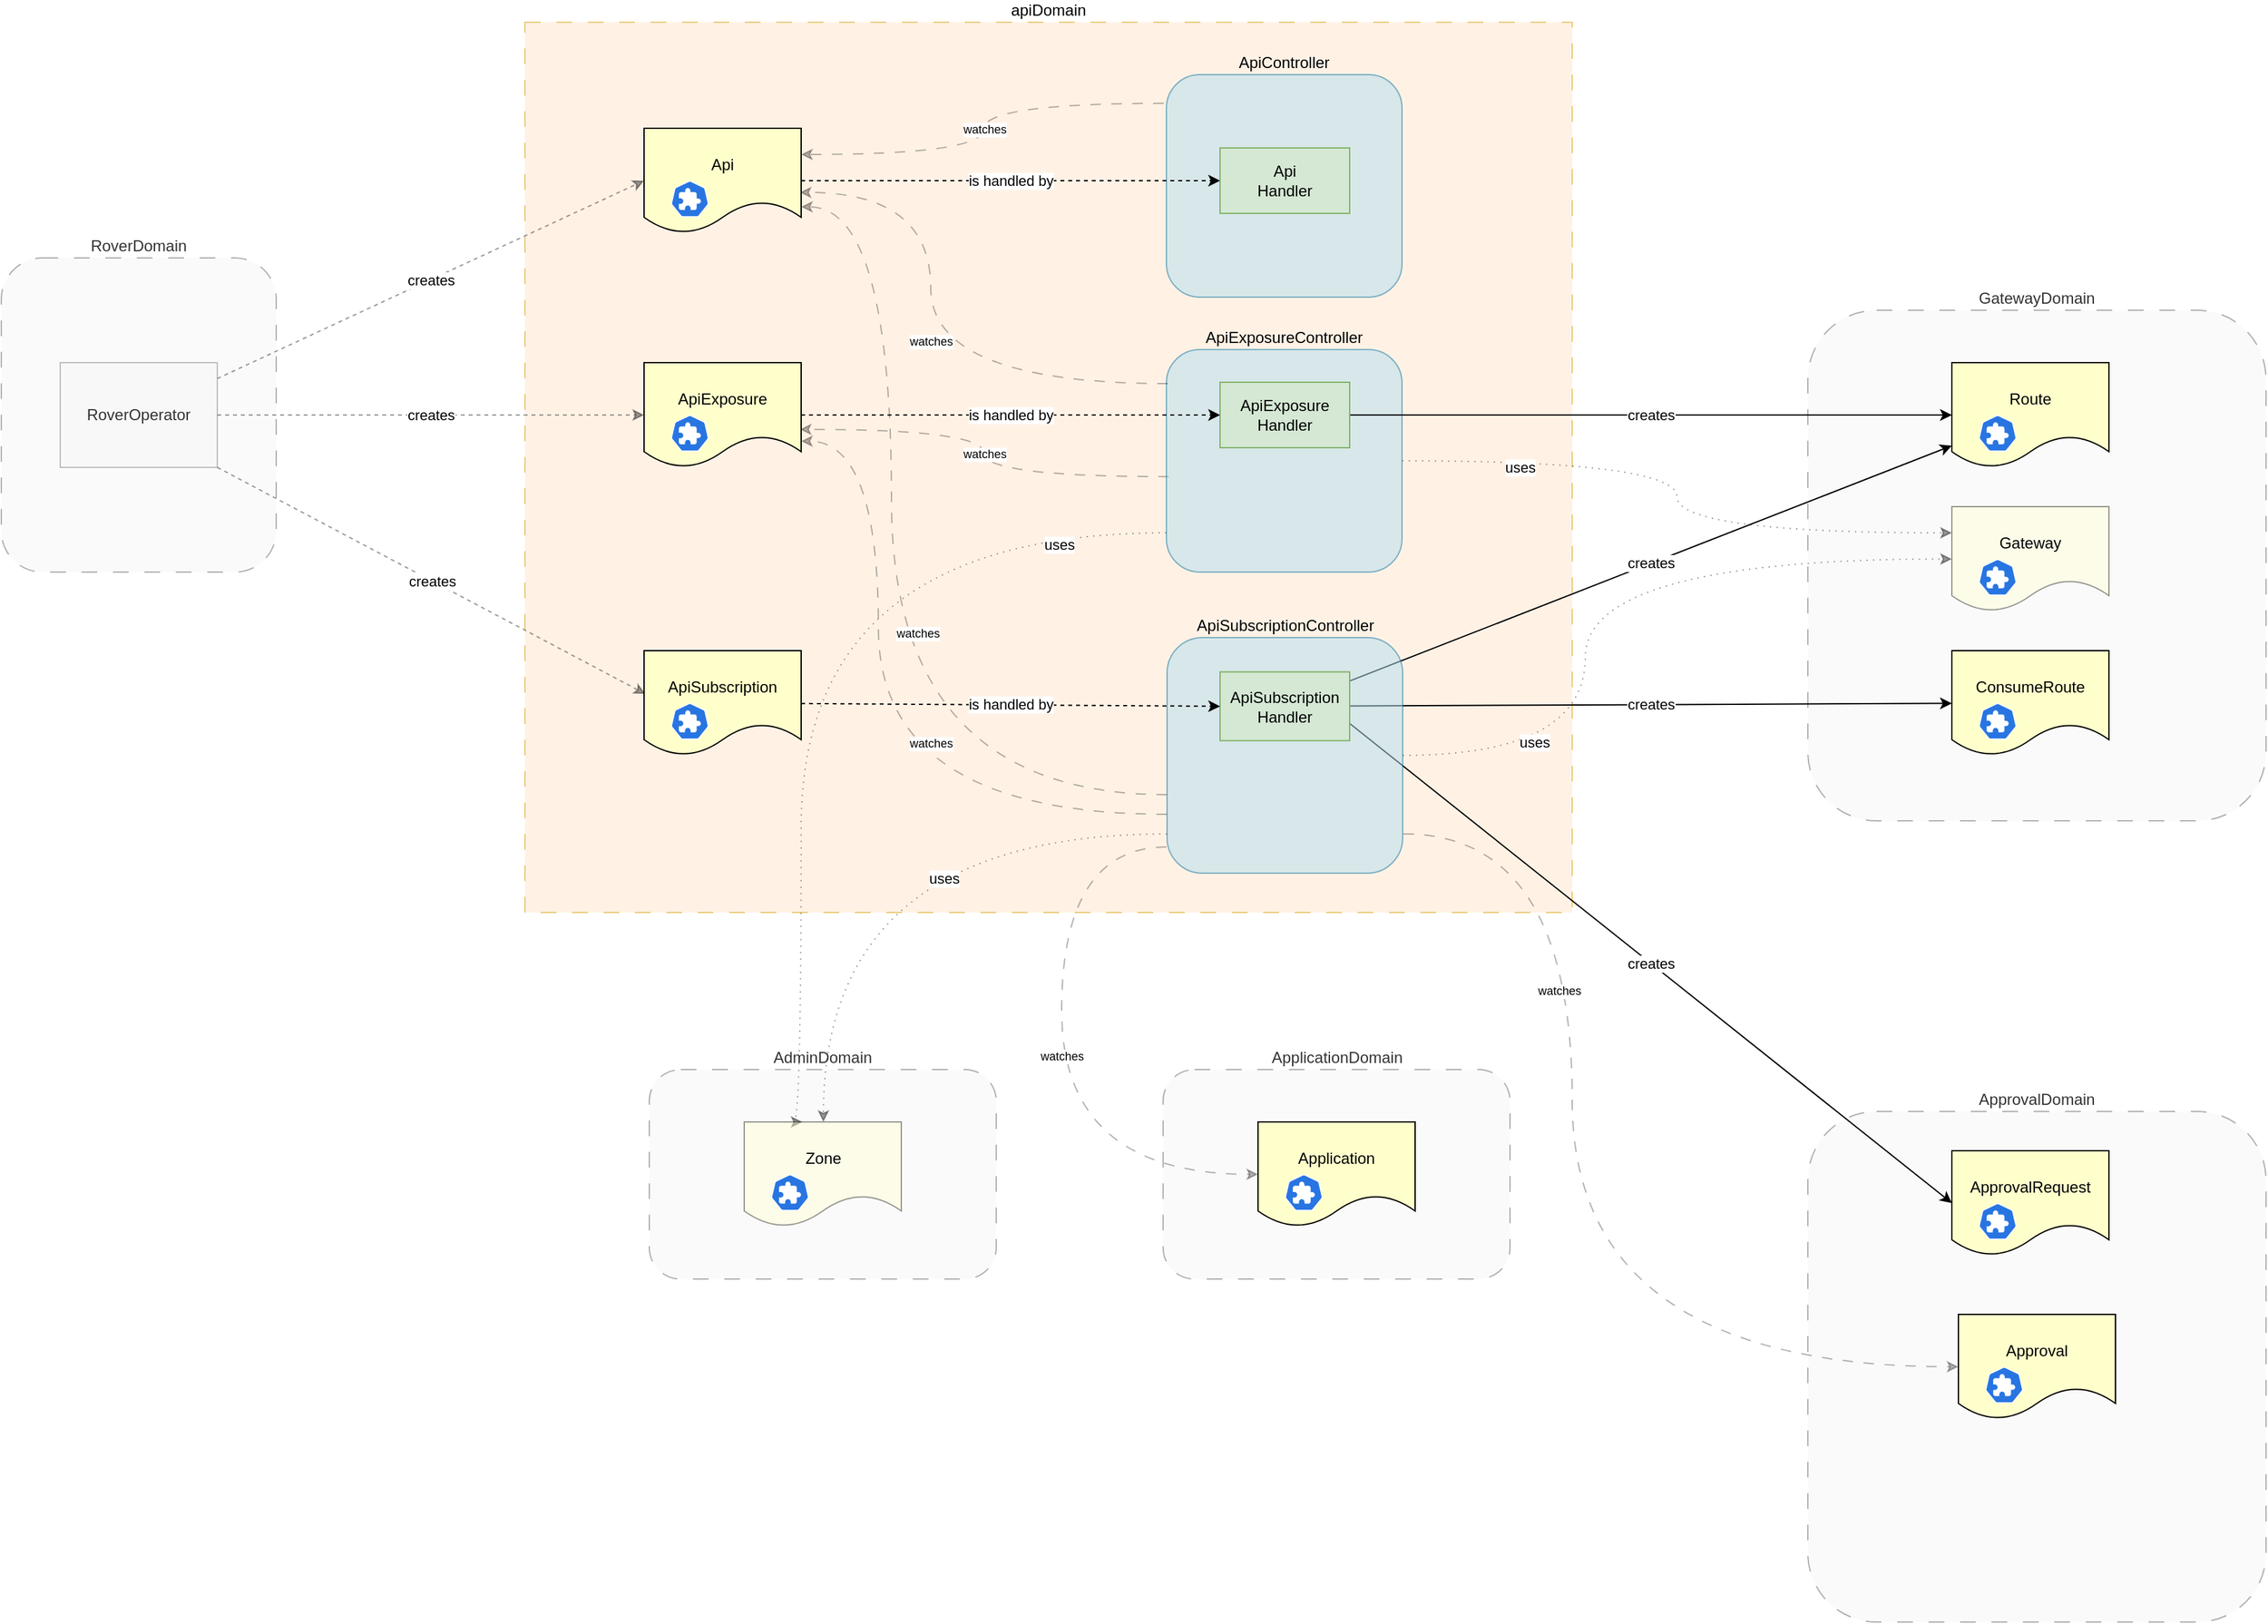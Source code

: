 <mxfile>
    <diagram id="XEgLK6lOyQpjzWgOlHcQ" name="Page-1">
        <mxGraphModel dx="2426" dy="1528" grid="1" gridSize="10" guides="1" tooltips="1" connect="1" arrows="1" fold="1" page="0" pageScale="1" pageWidth="850" pageHeight="1100" math="0" shadow="0">
            <root>
                <mxCell id="0"/>
                <mxCell id="1" parent="0"/>
                <mxCell id="77" value="AdminDomain" style="whiteSpace=wrap;html=1;labelPosition=center;verticalLabelPosition=top;align=center;verticalAlign=bottom;dashed=1;dashPattern=12 12;fillColor=#f5f5f5;strokeColor=#666666;fillStyle=auto;fontColor=#333333;opacity=50;rounded=1;" parent="1" vertex="1">
                    <mxGeometry x="295" y="760" width="265" height="160" as="geometry"/>
                </mxCell>
                <mxCell id="72" value="" style="group;rounded=1;" parent="1" vertex="1" connectable="0">
                    <mxGeometry x="760" y="800" width="192.5" height="120" as="geometry"/>
                </mxCell>
                <mxCell id="71" value="ApplicationDomain" style="whiteSpace=wrap;html=1;labelPosition=center;verticalLabelPosition=top;align=center;verticalAlign=bottom;dashed=1;dashPattern=12 12;fillColor=#f5f5f5;strokeColor=#666666;fillStyle=auto;fontColor=#333333;opacity=50;rounded=1;" parent="72" vertex="1">
                    <mxGeometry x="-72.5" y="-40" width="265" height="160" as="geometry"/>
                </mxCell>
                <mxCell id="73" value="Application" style="shape=document;whiteSpace=wrap;html=1;boundedLbl=1;fillColor=#FFFFCC;" parent="72" vertex="1">
                    <mxGeometry width="120" height="80" as="geometry"/>
                </mxCell>
                <mxCell id="74" value="" style="sketch=0;html=1;dashed=0;whitespace=wrap;fillColor=#2875E2;strokeColor=#ffffff;points=[[0.005,0.63,0],[0.1,0.2,0],[0.9,0.2,0],[0.5,0,0],[0.995,0.63,0],[0.72,0.99,0],[0.5,1,0],[0.28,0.99,0]];verticalLabelPosition=bottom;align=center;verticalAlign=top;shape=mxgraph.kubernetes.icon;prIcon=crd;dashPattern=12 12;" parent="72" vertex="1">
                    <mxGeometry x="20" y="40" width="30" height="28" as="geometry"/>
                </mxCell>
                <mxCell id="24" value="GatewayDomain" style="whiteSpace=wrap;html=1;labelPosition=center;verticalLabelPosition=top;align=center;verticalAlign=bottom;dashed=1;dashPattern=12 12;fillColor=#f5f5f5;strokeColor=#666666;fillStyle=auto;fontColor=#333333;opacity=50;shadow=0;glass=0;rounded=1;" parent="1" vertex="1">
                    <mxGeometry x="1180" y="180" width="350" height="390" as="geometry"/>
                </mxCell>
                <mxCell id="4" value="apiDomain" style="whiteSpace=wrap;html=1;labelPosition=center;verticalLabelPosition=top;align=center;verticalAlign=bottom;dashed=1;dashPattern=12 12;fillColor=#ffe6cc;strokeColor=#d79b00;gradientColor=none;fillStyle=auto;opacity=50;" parent="1" vertex="1">
                    <mxGeometry x="200" y="-40" width="800" height="680" as="geometry"/>
                </mxCell>
                <mxCell id="92" value="watches" style="edgeStyle=orthogonalEdgeStyle;html=1;exitX=0.011;exitY=0.571;exitDx=0;exitDy=0;entryX=0.992;entryY=0.638;entryDx=0;entryDy=0;dashed=1;dashPattern=8 8;fontSize=9;startArrow=none;startFill=0;endFill=1;opacity=30;curved=1;entryPerimeter=0;exitPerimeter=0;" edge="1" parent="1" source="54" target="7">
                    <mxGeometry relative="1" as="geometry"/>
                </mxCell>
                <mxCell id="97" value="uses" style="edgeStyle=orthogonalEdgeStyle;curved=1;html=1;entryX=0;entryY=0.25;entryDx=0;entryDy=0;dashed=1;dashPattern=1 4;opacity=40;" edge="1" parent="1" source="54" target="83">
                    <mxGeometry x="-0.621" y="-5" relative="1" as="geometry">
                        <mxPoint as="offset"/>
                    </mxGeometry>
                </mxCell>
                <mxCell id="98" style="edgeStyle=orthogonalEdgeStyle;curved=1;html=1;entryX=0.371;entryY=0;entryDx=0;entryDy=0;entryPerimeter=0;dashed=1;dashPattern=1 4;opacity=40;" edge="1" parent="1" source="54" target="80">
                    <mxGeometry relative="1" as="geometry">
                        <Array as="points">
                            <mxPoint x="411" y="350"/>
                        </Array>
                    </mxGeometry>
                </mxCell>
                <mxCell id="99" value="uses" style="edgeLabel;html=1;align=center;verticalAlign=middle;resizable=0;points=[];" vertex="1" connectable="0" parent="98">
                    <mxGeometry x="-0.776" y="9" relative="1" as="geometry">
                        <mxPoint as="offset"/>
                    </mxGeometry>
                </mxCell>
                <mxCell id="54" value="ApiExposureController" style="rounded=1;whiteSpace=wrap;html=1;opacity=50;labelPosition=center;verticalLabelPosition=top;align=center;verticalAlign=bottom;fillColor=#b1ddf0;strokeColor=#10739e;" parent="1" vertex="1">
                    <mxGeometry x="690" y="210" width="180" height="170" as="geometry"/>
                </mxCell>
                <mxCell id="93" value="watches" style="edgeStyle=orthogonalEdgeStyle;curved=1;html=1;entryX=1;entryY=0.25;entryDx=0;entryDy=0;dashed=1;dashPattern=8 8;opacity=30;exitX=-0.011;exitY=0.129;exitDx=0;exitDy=0;exitPerimeter=0;fontSize=9;startArrow=none;startFill=0;endFill=1;" edge="1" parent="1" source="53" target="6">
                    <mxGeometry relative="1" as="geometry"/>
                </mxCell>
                <mxCell id="53" value="ApiController" style="rounded=1;whiteSpace=wrap;html=1;opacity=50;labelPosition=center;verticalLabelPosition=top;align=center;verticalAlign=bottom;fillColor=#b1ddf0;strokeColor=#10739e;" parent="1" vertex="1">
                    <mxGeometry x="690" width="180" height="170" as="geometry"/>
                </mxCell>
                <mxCell id="42" value="ApprovalDomain" style="whiteSpace=wrap;html=1;labelPosition=center;verticalLabelPosition=top;align=center;verticalAlign=bottom;dashed=1;dashPattern=12 12;fillColor=#f5f5f5;strokeColor=#666666;fillStyle=auto;fontColor=#333333;opacity=50;rounded=1;" parent="1" vertex="1">
                    <mxGeometry x="1180" y="792" width="350" height="390" as="geometry"/>
                </mxCell>
                <mxCell id="35" value="RoverDomain" style="whiteSpace=wrap;html=1;labelPosition=center;verticalLabelPosition=top;align=center;verticalAlign=bottom;dashed=1;dashPattern=12 12;fillColor=#f5f5f5;strokeColor=#666666;fillStyle=auto;fontColor=#333333;opacity=50;rounded=1;" parent="1" vertex="1">
                    <mxGeometry x="-200" y="140" width="210" height="240" as="geometry"/>
                </mxCell>
                <mxCell id="12" value="creates" style="edgeStyle=none;html=1;entryX=0;entryY=0.5;entryDx=0;entryDy=0;dashed=1;opacity=40;" parent="1" source="3" target="6" edge="1">
                    <mxGeometry relative="1" as="geometry"/>
                </mxCell>
                <mxCell id="13" value="creates" style="edgeStyle=none;html=1;entryX=0;entryY=0.5;entryDx=0;entryDy=0;dashed=1;opacity=40;" parent="1" source="3" target="7" edge="1">
                    <mxGeometry relative="1" as="geometry"/>
                </mxCell>
                <mxCell id="14" value="creates" style="edgeStyle=none;html=1;exitX=1;exitY=1;exitDx=0;exitDy=0;entryX=0.008;entryY=0.413;entryDx=0;entryDy=0;entryPerimeter=0;dashed=1;opacity=40;" parent="1" source="3" target="8" edge="1">
                    <mxGeometry relative="1" as="geometry"/>
                </mxCell>
                <mxCell id="3" value="RoverOperator" style="whiteSpace=wrap;html=1;opacity=40;fillColor=#f5f5f5;fontColor=#333333;strokeColor=#666666;" parent="1" vertex="1">
                    <mxGeometry x="-155" y="220" width="120" height="80" as="geometry"/>
                </mxCell>
                <mxCell id="16" value="is handled by" style="edgeStyle=none;html=1;entryX=0;entryY=0.5;entryDx=0;entryDy=0;dashed=1;" parent="1" source="6" target="15" edge="1">
                    <mxGeometry relative="1" as="geometry"/>
                </mxCell>
                <mxCell id="7" value="ApiExposure" style="shape=document;whiteSpace=wrap;html=1;boundedLbl=1;fillColor=#FFFFCC;" parent="1" vertex="1">
                    <mxGeometry x="291" y="220" width="120" height="80" as="geometry"/>
                </mxCell>
                <mxCell id="8" value="ApiSubscription" style="shape=document;whiteSpace=wrap;html=1;boundedLbl=1;fillColor=#FFFFCC;" parent="1" vertex="1">
                    <mxGeometry x="291" y="440" width="120" height="80" as="geometry"/>
                </mxCell>
                <mxCell id="10" value="" style="sketch=0;html=1;dashed=0;whitespace=wrap;fillColor=#2875E2;strokeColor=#ffffff;points=[[0.005,0.63,0],[0.1,0.2,0],[0.9,0.2,0],[0.5,0,0],[0.995,0.63,0],[0.72,0.99,0],[0.5,1,0],[0.28,0.99,0]];verticalLabelPosition=bottom;align=center;verticalAlign=top;shape=mxgraph.kubernetes.icon;prIcon=crd;dashPattern=12 12;" parent="1" vertex="1">
                    <mxGeometry x="311" y="260" width="30" height="28" as="geometry"/>
                </mxCell>
                <mxCell id="11" value="" style="html=1;dashed=0;whitespace=wrap;fillColor=#2875E2;strokeColor=#ffffff;points=[[0.005,0.63,0],[0.1,0.2,0],[0.9,0.2,0],[0.5,0,0],[0.995,0.63,0],[0.72,0.99,0],[0.5,1,0],[0.28,0.99,0]];verticalLabelPosition=bottom;align=center;verticalAlign=top;shape=mxgraph.kubernetes.icon;prIcon=crd;dashPattern=12 12;shadow=0;" parent="1" vertex="1">
                    <mxGeometry x="311" y="480" width="30" height="28" as="geometry"/>
                </mxCell>
                <mxCell id="15" value="Api&lt;br&gt;Handler" style="rounded=0;whiteSpace=wrap;html=1;fillStyle=auto;fillColor=#d5e8d4;strokeColor=#82b366;" parent="1" vertex="1">
                    <mxGeometry x="731" y="56" width="99" height="50" as="geometry"/>
                </mxCell>
                <mxCell id="36" value="creates" style="edgeStyle=none;html=1;entryX=0;entryY=0.5;entryDx=0;entryDy=0;" parent="1" source="17" target="33" edge="1">
                    <mxGeometry relative="1" as="geometry"/>
                </mxCell>
                <mxCell id="17" value="ApiExposure&lt;br&gt;Handler" style="rounded=0;whiteSpace=wrap;html=1;fillStyle=auto;fillColor=#d5e8d4;gradientColor=none;strokeColor=#82b366;" parent="1" vertex="1">
                    <mxGeometry x="731" y="235" width="99" height="50" as="geometry"/>
                </mxCell>
                <mxCell id="37" value="creates" style="edgeStyle=none;html=1;" parent="1" source="21" target="30" edge="1">
                    <mxGeometry relative="1" as="geometry"/>
                </mxCell>
                <mxCell id="38" value="creates" style="edgeStyle=none;html=1;" parent="1" source="21" target="33" edge="1">
                    <mxGeometry relative="1" as="geometry"/>
                </mxCell>
                <mxCell id="29" value="" style="group" parent="1" vertex="1" connectable="0">
                    <mxGeometry x="1290" y="440" width="120" height="80" as="geometry"/>
                </mxCell>
                <mxCell id="30" value="ConsumeRoute" style="shape=document;whiteSpace=wrap;html=1;boundedLbl=1;fillColor=#FFFFCC;" parent="29" vertex="1">
                    <mxGeometry width="120" height="80" as="geometry"/>
                </mxCell>
                <mxCell id="31" value="" style="sketch=0;html=1;dashed=0;whitespace=wrap;fillColor=#2875E2;strokeColor=#ffffff;points=[[0.005,0.63,0],[0.1,0.2,0],[0.9,0.2,0],[0.5,0,0],[0.995,0.63,0],[0.72,0.99,0],[0.5,1,0],[0.28,0.99,0]];verticalLabelPosition=bottom;align=center;verticalAlign=top;shape=mxgraph.kubernetes.icon;prIcon=crd;dashPattern=12 12;" parent="29" vertex="1">
                    <mxGeometry x="20" y="40" width="30" height="28" as="geometry"/>
                </mxCell>
                <mxCell id="32" value="" style="group" parent="1" vertex="1" connectable="0">
                    <mxGeometry x="1290" y="220" width="120" height="80" as="geometry"/>
                </mxCell>
                <mxCell id="33" value="Route" style="shape=document;whiteSpace=wrap;html=1;boundedLbl=1;fillColor=#FFFFCC;" parent="32" vertex="1">
                    <mxGeometry width="120" height="80" as="geometry"/>
                </mxCell>
                <mxCell id="34" value="" style="sketch=0;html=1;dashed=0;whitespace=wrap;fillColor=#2875E2;strokeColor=#ffffff;points=[[0.005,0.63,0],[0.1,0.2,0],[0.9,0.2,0],[0.5,0,0],[0.995,0.63,0],[0.72,0.99,0],[0.5,1,0],[0.28,0.99,0]];verticalLabelPosition=bottom;align=center;verticalAlign=top;shape=mxgraph.kubernetes.icon;prIcon=crd;dashPattern=12 12;" parent="32" vertex="1">
                    <mxGeometry x="20" y="40" width="30" height="28" as="geometry"/>
                </mxCell>
                <mxCell id="43" value="" style="group" parent="1" vertex="1" connectable="0">
                    <mxGeometry x="1290" y="822" width="120" height="80" as="geometry"/>
                </mxCell>
                <mxCell id="44" value="ApprovalRequest" style="shape=document;whiteSpace=wrap;html=1;boundedLbl=1;fillColor=#FFFFCC;" parent="43" vertex="1">
                    <mxGeometry width="120" height="80" as="geometry"/>
                </mxCell>
                <mxCell id="45" value="" style="sketch=0;html=1;dashed=0;whitespace=wrap;fillColor=#2875E2;strokeColor=#ffffff;points=[[0.005,0.63,0],[0.1,0.2,0],[0.9,0.2,0],[0.5,0,0],[0.995,0.63,0],[0.72,0.99,0],[0.5,1,0],[0.28,0.99,0]];verticalLabelPosition=bottom;align=center;verticalAlign=top;shape=mxgraph.kubernetes.icon;prIcon=crd;dashPattern=12 12;" parent="43" vertex="1">
                    <mxGeometry x="20" y="40" width="30" height="28" as="geometry"/>
                </mxCell>
                <mxCell id="46" value="" style="group" parent="1" vertex="1" connectable="0">
                    <mxGeometry x="1295" y="947" width="120" height="80" as="geometry"/>
                </mxCell>
                <mxCell id="47" value="Approval" style="shape=document;whiteSpace=wrap;html=1;boundedLbl=1;fillColor=#FFFFCC;" parent="46" vertex="1">
                    <mxGeometry width="120" height="80" as="geometry"/>
                </mxCell>
                <mxCell id="48" value="" style="sketch=0;html=1;dashed=0;whitespace=wrap;fillColor=#2875E2;strokeColor=#ffffff;points=[[0.005,0.63,0],[0.1,0.2,0],[0.9,0.2,0],[0.5,0,0],[0.995,0.63,0],[0.72,0.99,0],[0.5,1,0],[0.28,0.99,0]];verticalLabelPosition=bottom;align=center;verticalAlign=top;shape=mxgraph.kubernetes.icon;prIcon=crd;dashPattern=12 12;" parent="46" vertex="1">
                    <mxGeometry x="20" y="40" width="30" height="28" as="geometry"/>
                </mxCell>
                <mxCell id="50" value="creates" style="edgeStyle=none;html=1;exitX=1;exitY=0.75;exitDx=0;exitDy=0;entryX=0;entryY=0.5;entryDx=0;entryDy=0;" parent="1" source="21" target="44" edge="1">
                    <mxGeometry relative="1" as="geometry">
                        <mxPoint x="840" y="610" as="sourcePoint"/>
                        <mxPoint x="1269" y="610" as="targetPoint"/>
                    </mxGeometry>
                </mxCell>
                <mxCell id="79" value="" style="group;rounded=0;glass=0;" parent="1" vertex="1" connectable="0">
                    <mxGeometry x="367.5" y="800" width="120" height="80" as="geometry"/>
                </mxCell>
                <object label="Zone" uses="sdasda" id="80">
                    <mxCell style="shape=document;whiteSpace=wrap;html=1;boundedLbl=1;fillColor=#FFFFCC;opacity=40;" parent="79" vertex="1">
                        <mxGeometry width="120" height="80" as="geometry"/>
                    </mxCell>
                </object>
                <mxCell id="81" value="" style="sketch=0;html=1;dashed=0;whitespace=wrap;fillColor=#2875E2;strokeColor=#ffffff;points=[[0.005,0.63,0],[0.1,0.2,0],[0.9,0.2,0],[0.5,0,0],[0.995,0.63,0],[0.72,0.99,0],[0.5,1,0],[0.28,0.99,0]];verticalLabelPosition=bottom;align=center;verticalAlign=top;shape=mxgraph.kubernetes.icon;prIcon=crd;dashPattern=12 12;" parent="79" vertex="1">
                    <mxGeometry x="20" y="40" width="30" height="28" as="geometry"/>
                </mxCell>
                <mxCell id="82" value="" style="group;" parent="1" vertex="1" connectable="0">
                    <mxGeometry x="1290" y="330" width="120" height="80" as="geometry"/>
                </mxCell>
                <mxCell id="83" value="Gateway" style="shape=document;whiteSpace=wrap;html=1;boundedLbl=1;fillColor=#FFFFCC;opacity=40;" parent="82" vertex="1">
                    <mxGeometry width="120" height="80" as="geometry"/>
                </mxCell>
                <mxCell id="84" value="" style="sketch=0;html=1;dashed=0;whitespace=wrap;fillColor=#2875E2;strokeColor=#ffffff;points=[[0.005,0.63,0],[0.1,0.2,0],[0.9,0.2,0],[0.5,0,0],[0.995,0.63,0],[0.72,0.99,0],[0.5,1,0],[0.28,0.99,0]];verticalLabelPosition=bottom;align=center;verticalAlign=top;shape=mxgraph.kubernetes.icon;prIcon=crd;dashPattern=12 12;" parent="82" vertex="1">
                    <mxGeometry x="20" y="40" width="30" height="28" as="geometry"/>
                </mxCell>
                <mxCell id="86" value="watches" style="edgeStyle=orthogonalEdgeStyle;curved=1;html=1;entryX=1;entryY=0.75;entryDx=0;entryDy=0;dashed=1;dashPattern=8 8;fontSize=9;startArrow=none;startFill=0;endArrow=classic;endFill=1;opacity=30;" parent="1" source="55" target="6" edge="1">
                    <mxGeometry x="-0.082" y="-20" relative="1" as="geometry">
                        <Array as="points">
                            <mxPoint x="480" y="550"/>
                            <mxPoint x="480" y="101"/>
                        </Array>
                        <mxPoint y="1" as="offset"/>
                    </mxGeometry>
                </mxCell>
                <mxCell id="87" value="watches" style="edgeStyle=orthogonalEdgeStyle;curved=1;html=1;exitX=0;exitY=0.75;exitDx=0;exitDy=0;entryX=1;entryY=0.75;entryDx=0;entryDy=0;dashed=1;dashPattern=8 8;fontSize=9;startArrow=none;startFill=0;endArrow=classic;endFill=1;opacity=30;" parent="1" source="55" target="7" edge="1">
                    <mxGeometry x="-0.024" y="-40" relative="1" as="geometry">
                        <Array as="points">
                            <mxPoint x="470" y="565"/>
                            <mxPoint x="470" y="280"/>
                        </Array>
                        <mxPoint y="1" as="offset"/>
                    </mxGeometry>
                </mxCell>
                <mxCell id="88" value="watches" style="edgeStyle=orthogonalEdgeStyle;curved=1;html=1;entryX=0;entryY=0.5;entryDx=0;entryDy=0;dashed=1;dashPattern=8 8;fontSize=9;startArrow=none;startFill=0;endArrow=classic;endFill=1;opacity=30;exitX=-0.003;exitY=0.889;exitDx=0;exitDy=0;exitPerimeter=0;" parent="1" source="55" target="73" edge="1">
                    <mxGeometry relative="1" as="geometry">
                        <Array as="points">
                            <mxPoint x="610" y="590"/>
                            <mxPoint x="610" y="840"/>
                        </Array>
                    </mxGeometry>
                </mxCell>
                <mxCell id="94" value="uses" style="edgeStyle=orthogonalEdgeStyle;curved=1;html=1;entryX=0;entryY=0.5;entryDx=0;entryDy=0;dashed=1;dashPattern=1 4;opacity=40;" edge="1" parent="1" source="55" target="83">
                    <mxGeometry x="-0.651" y="10" relative="1" as="geometry">
                        <Array as="points">
                            <mxPoint x="1010" y="520"/>
                            <mxPoint x="1010" y="370"/>
                        </Array>
                        <mxPoint x="1" as="offset"/>
                    </mxGeometry>
                </mxCell>
                <mxCell id="95" style="edgeStyle=orthogonalEdgeStyle;curved=1;html=1;dashed=1;opacity=40;dashPattern=1 4;" edge="1" parent="1" source="55" target="80">
                    <mxGeometry relative="1" as="geometry">
                        <Array as="points">
                            <mxPoint x="428" y="580"/>
                        </Array>
                    </mxGeometry>
                </mxCell>
                <mxCell id="96" value="uses" style="edgeLabel;html=1;align=center;verticalAlign=middle;resizable=0;points=[];" vertex="1" connectable="0" parent="95">
                    <mxGeometry x="-0.289" y="34" relative="1" as="geometry">
                        <mxPoint x="1" as="offset"/>
                    </mxGeometry>
                </mxCell>
                <mxCell id="55" value="ApiSubscriptionController" style="rounded=1;whiteSpace=wrap;html=1;opacity=50;labelPosition=center;verticalLabelPosition=top;align=center;verticalAlign=bottom;fillColor=#b1ddf0;strokeColor=#10739e;" parent="1" vertex="1">
                    <mxGeometry x="690.5" y="430" width="180" height="180" as="geometry"/>
                </mxCell>
                <mxCell id="21" value="ApiSubscription&lt;br&gt;Handler" style="rounded=0;whiteSpace=wrap;html=1;fillStyle=auto;fillColor=#d5e8d4;gradientColor=none;strokeColor=#82b366;" parent="1" vertex="1">
                    <mxGeometry x="731" y="456.25" width="99" height="52.5" as="geometry"/>
                </mxCell>
                <mxCell id="85" value="watches" style="edgeStyle=orthogonalEdgeStyle;html=1;entryX=0;entryY=0.5;entryDx=0;entryDy=0;dashed=1;dashPattern=8 8;fontSize=9;startArrow=none;startFill=0;endArrow=classic;endFill=1;opacity=30;exitX=1.003;exitY=0.833;exitDx=0;exitDy=0;curved=1;exitPerimeter=0;" parent="1" source="55" target="47" edge="1">
                    <mxGeometry x="-0.401" y="-10" relative="1" as="geometry">
                        <Array as="points">
                            <mxPoint x="1000" y="580"/>
                            <mxPoint x="1000" y="987"/>
                        </Array>
                        <mxPoint as="offset"/>
                    </mxGeometry>
                </mxCell>
                <mxCell id="90" value="watches" style="edgeStyle=orthogonalEdgeStyle;curved=1;html=1;dashed=1;dashPattern=8 8;fontSize=9;startArrow=none;startFill=0;endArrow=classic;endFill=1;opacity=30;exitX=0.006;exitY=0.153;exitDx=0;exitDy=0;exitPerimeter=0;" edge="1" parent="1" source="54">
                    <mxGeometry relative="1" as="geometry">
                        <mxPoint x="700.5" y="570" as="sourcePoint"/>
                        <mxPoint x="410" y="90" as="targetPoint"/>
                        <Array as="points">
                            <mxPoint x="510" y="236"/>
                            <mxPoint x="510" y="90"/>
                        </Array>
                    </mxGeometry>
                </mxCell>
                <mxCell id="20" value="is handled by" style="edgeStyle=none;html=1;dashed=1;" parent="1" source="7" target="17" edge="1">
                    <mxGeometry relative="1" as="geometry"/>
                </mxCell>
                <mxCell id="23" value="is handled by" style="edgeStyle=none;html=1;entryX=0;entryY=0.5;entryDx=0;entryDy=0;dashed=1;" parent="1" source="8" target="21" edge="1">
                    <mxGeometry relative="1" as="geometry"/>
                </mxCell>
                <mxCell id="28" value="" style="group" parent="1" vertex="1" connectable="0">
                    <mxGeometry x="291" y="41" width="120" height="80" as="geometry"/>
                </mxCell>
                <mxCell id="6" value="Api" style="shape=document;whiteSpace=wrap;html=1;boundedLbl=1;fillColor=#FFFFCC;" parent="28" vertex="1">
                    <mxGeometry width="120" height="80" as="geometry"/>
                </mxCell>
                <mxCell id="5" value="" style="sketch=0;html=1;dashed=0;whitespace=wrap;fillColor=#2875E2;strokeColor=#ffffff;points=[[0.005,0.63,0],[0.1,0.2,0],[0.9,0.2,0],[0.5,0,0],[0.995,0.63,0],[0.72,0.99,0],[0.5,1,0],[0.28,0.99,0]];verticalLabelPosition=bottom;align=center;verticalAlign=top;shape=mxgraph.kubernetes.icon;prIcon=crd;dashPattern=12 12;" parent="28" vertex="1">
                    <mxGeometry x="20" y="40" width="30" height="28" as="geometry"/>
                </mxCell>
            </root>
        </mxGraphModel>
    </diagram>
</mxfile>